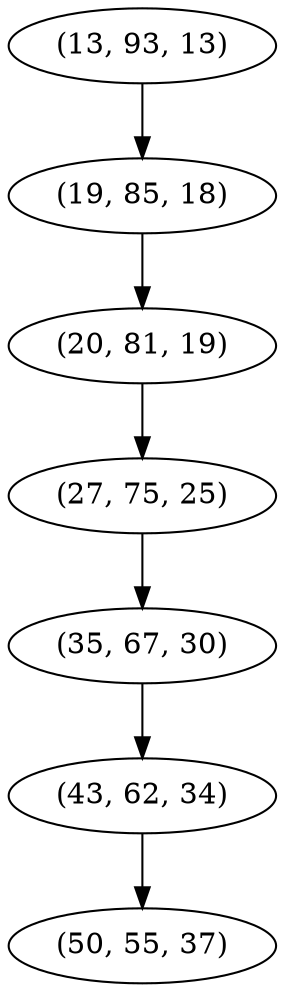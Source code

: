 digraph tree {
    "(13, 93, 13)";
    "(19, 85, 18)";
    "(20, 81, 19)";
    "(27, 75, 25)";
    "(35, 67, 30)";
    "(43, 62, 34)";
    "(50, 55, 37)";
    "(13, 93, 13)" -> "(19, 85, 18)";
    "(19, 85, 18)" -> "(20, 81, 19)";
    "(20, 81, 19)" -> "(27, 75, 25)";
    "(27, 75, 25)" -> "(35, 67, 30)";
    "(35, 67, 30)" -> "(43, 62, 34)";
    "(43, 62, 34)" -> "(50, 55, 37)";
}
